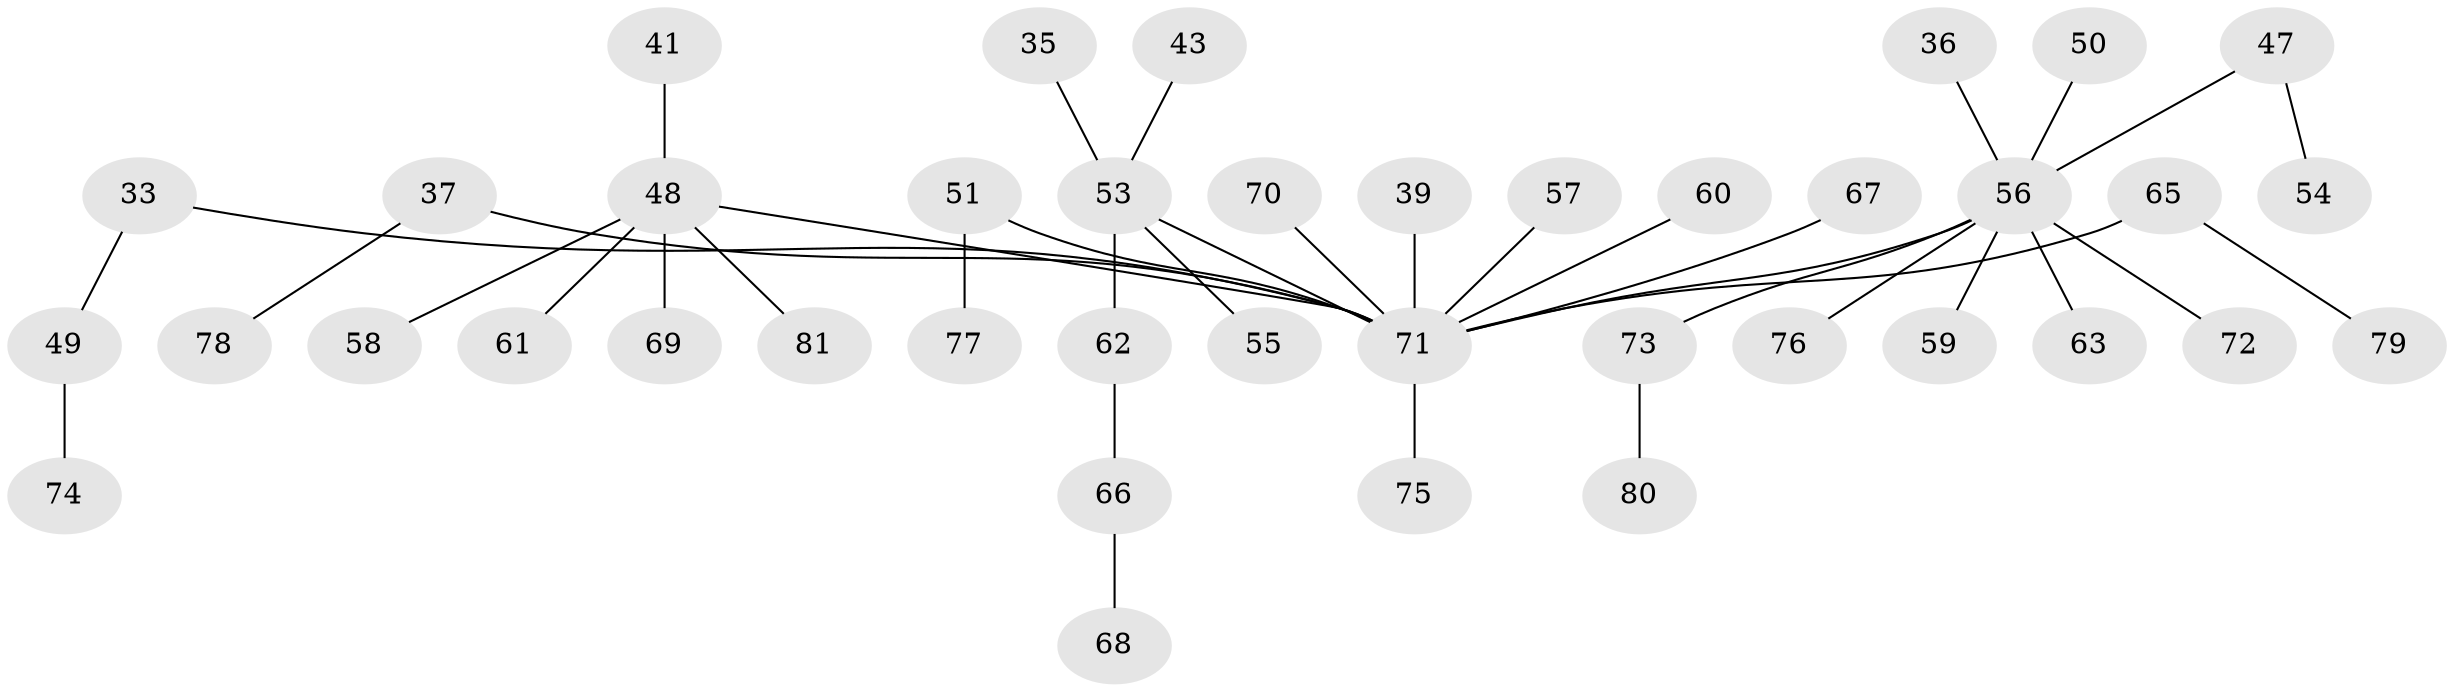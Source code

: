 // original degree distribution, {5: 0.037037037037037035, 3: 0.13580246913580246, 6: 0.024691358024691357, 4: 0.037037037037037035, 2: 0.32098765432098764, 1: 0.4444444444444444}
// Generated by graph-tools (version 1.1) at 2025/52/03/09/25 04:52:56]
// undirected, 40 vertices, 39 edges
graph export_dot {
graph [start="1"]
  node [color=gray90,style=filled];
  33;
  35 [super="+32"];
  36;
  37;
  39;
  41;
  43;
  47;
  48 [super="+38"];
  49;
  50;
  51;
  53 [super="+40+24"];
  54;
  55;
  56 [super="+14+6+15+21+27+28+45+52"];
  57;
  58;
  59;
  60;
  61;
  62;
  63;
  65;
  66;
  67;
  68;
  69;
  70;
  71 [super="+7+20+9+18+46+19+29+23+30"];
  72;
  73 [super="+64"];
  74;
  75;
  76;
  77;
  78;
  79;
  80;
  81;
  33 -- 49;
  33 -- 71;
  35 -- 53;
  36 -- 56;
  37 -- 78;
  37 -- 71;
  39 -- 71;
  41 -- 48;
  43 -- 53;
  47 -- 54;
  47 -- 56;
  48 -- 61;
  48 -- 81;
  48 -- 69;
  48 -- 71;
  48 -- 58;
  49 -- 74;
  50 -- 56;
  51 -- 77;
  51 -- 71;
  53 -- 55;
  53 -- 71;
  53 -- 62;
  56 -- 76;
  56 -- 63;
  56 -- 71;
  56 -- 72;
  56 -- 59;
  56 -- 73;
  57 -- 71;
  60 -- 71;
  62 -- 66;
  65 -- 79;
  65 -- 71;
  66 -- 68;
  67 -- 71;
  70 -- 71;
  71 -- 75;
  73 -- 80;
}
